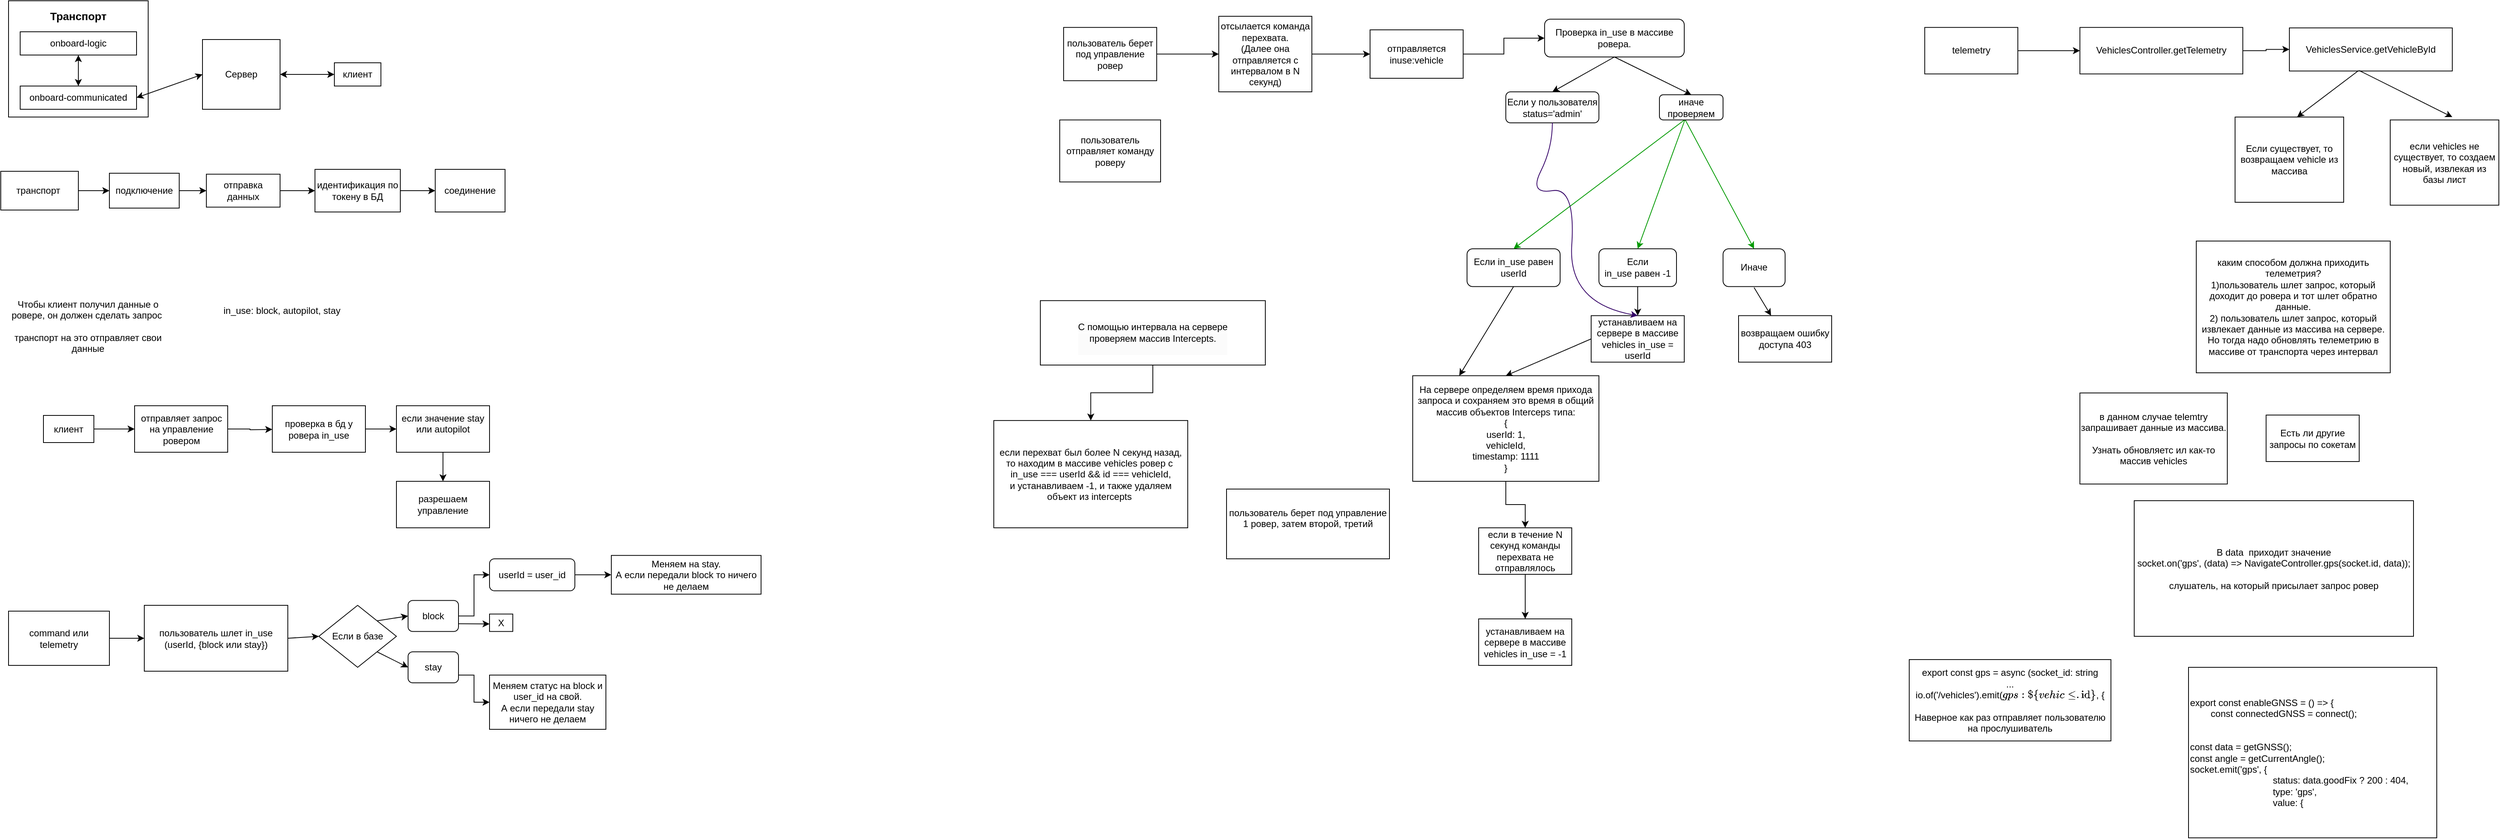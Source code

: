 <mxfile version="24.2.1" type="github">
  <diagram name="Страница — 1" id="PDdaQzykBOreic6AAFiH">
    <mxGraphModel dx="1593" dy="870" grid="1" gridSize="10" guides="1" tooltips="1" connect="1" arrows="1" fold="1" page="1" pageScale="1" pageWidth="827" pageHeight="1169" math="0" shadow="0">
      <root>
        <mxCell id="0" />
        <mxCell id="1" parent="0" />
        <mxCell id="KFAvze0ehvl6uoNBKwx2-3" value="" style="rounded=0;whiteSpace=wrap;html=1;" parent="1" vertex="1">
          <mxGeometry x="50" y="20" width="180" height="150" as="geometry" />
        </mxCell>
        <mxCell id="KFAvze0ehvl6uoNBKwx2-1" value="onboard-logic" style="rounded=0;whiteSpace=wrap;html=1;" parent="1" vertex="1">
          <mxGeometry x="65" y="60" width="150" height="30" as="geometry" />
        </mxCell>
        <mxCell id="KFAvze0ehvl6uoNBKwx2-2" value="onboard-communicated" style="rounded=0;whiteSpace=wrap;html=1;" parent="1" vertex="1">
          <mxGeometry x="65" y="130" width="150" height="30" as="geometry" />
        </mxCell>
        <mxCell id="KFAvze0ehvl6uoNBKwx2-5" value="" style="endArrow=classic;startArrow=classic;html=1;rounded=0;entryX=0.5;entryY=1;entryDx=0;entryDy=0;exitX=0.5;exitY=0;exitDx=0;exitDy=0;" parent="1" source="KFAvze0ehvl6uoNBKwx2-2" target="KFAvze0ehvl6uoNBKwx2-1" edge="1">
          <mxGeometry width="50" height="50" relative="1" as="geometry">
            <mxPoint x="360" y="230" as="sourcePoint" />
            <mxPoint x="410" y="180" as="targetPoint" />
          </mxGeometry>
        </mxCell>
        <mxCell id="KFAvze0ehvl6uoNBKwx2-7" value="Сервер" style="rounded=0;whiteSpace=wrap;html=1;" parent="1" vertex="1">
          <mxGeometry x="300" y="70" width="100" height="90" as="geometry" />
        </mxCell>
        <mxCell id="KFAvze0ehvl6uoNBKwx2-8" value="клиент" style="whiteSpace=wrap;html=1;rounded=0;" parent="1" vertex="1">
          <mxGeometry x="470" y="100" width="60" height="30" as="geometry" />
        </mxCell>
        <mxCell id="KFAvze0ehvl6uoNBKwx2-11" value="" style="endArrow=classic;startArrow=classic;html=1;rounded=0;entryX=0;entryY=0.5;entryDx=0;entryDy=0;exitX=1;exitY=0.5;exitDx=0;exitDy=0;" parent="1" source="KFAvze0ehvl6uoNBKwx2-7" target="KFAvze0ehvl6uoNBKwx2-8" edge="1">
          <mxGeometry width="50" height="50" relative="1" as="geometry">
            <mxPoint x="360" y="230" as="sourcePoint" />
            <mxPoint x="410" y="180" as="targetPoint" />
          </mxGeometry>
        </mxCell>
        <mxCell id="KFAvze0ehvl6uoNBKwx2-12" value="" style="endArrow=classic;startArrow=classic;html=1;rounded=0;exitX=1;exitY=0.5;exitDx=0;exitDy=0;entryX=0;entryY=0.5;entryDx=0;entryDy=0;" parent="1" source="KFAvze0ehvl6uoNBKwx2-2" target="KFAvze0ehvl6uoNBKwx2-7" edge="1">
          <mxGeometry width="50" height="50" relative="1" as="geometry">
            <mxPoint x="360" y="230" as="sourcePoint" />
            <mxPoint x="410" y="180" as="targetPoint" />
          </mxGeometry>
        </mxCell>
        <mxCell id="KFAvze0ehvl6uoNBKwx2-16" value="" style="edgeStyle=orthogonalEdgeStyle;rounded=0;orthogonalLoop=1;jettySize=auto;html=1;" parent="1" source="KFAvze0ehvl6uoNBKwx2-13" target="KFAvze0ehvl6uoNBKwx2-15" edge="1">
          <mxGeometry relative="1" as="geometry" />
        </mxCell>
        <mxCell id="KFAvze0ehvl6uoNBKwx2-13" value="транспорт&amp;nbsp;" style="rounded=0;whiteSpace=wrap;html=1;" parent="1" vertex="1">
          <mxGeometry x="40" y="240" width="100" height="50" as="geometry" />
        </mxCell>
        <mxCell id="KFAvze0ehvl6uoNBKwx2-14" value="Транспорт" style="text;html=1;align=center;verticalAlign=middle;whiteSpace=wrap;rounded=0;fontStyle=1;fontSize=14;" parent="1" vertex="1">
          <mxGeometry x="105" y="25" width="70" height="30" as="geometry" />
        </mxCell>
        <mxCell id="KFAvze0ehvl6uoNBKwx2-18" value="" style="edgeStyle=orthogonalEdgeStyle;rounded=0;orthogonalLoop=1;jettySize=auto;html=1;" parent="1" source="KFAvze0ehvl6uoNBKwx2-15" target="KFAvze0ehvl6uoNBKwx2-17" edge="1">
          <mxGeometry relative="1" as="geometry" />
        </mxCell>
        <mxCell id="KFAvze0ehvl6uoNBKwx2-15" value="подключение" style="whiteSpace=wrap;html=1;rounded=0;" parent="1" vertex="1">
          <mxGeometry x="180" y="242.5" width="90" height="45" as="geometry" />
        </mxCell>
        <mxCell id="KFAvze0ehvl6uoNBKwx2-20" value="" style="edgeStyle=orthogonalEdgeStyle;rounded=0;orthogonalLoop=1;jettySize=auto;html=1;" parent="1" source="KFAvze0ehvl6uoNBKwx2-17" target="KFAvze0ehvl6uoNBKwx2-19" edge="1">
          <mxGeometry relative="1" as="geometry" />
        </mxCell>
        <mxCell id="KFAvze0ehvl6uoNBKwx2-17" value="отправка данных" style="whiteSpace=wrap;html=1;rounded=0;" parent="1" vertex="1">
          <mxGeometry x="305" y="243.75" width="95" height="42.5" as="geometry" />
        </mxCell>
        <mxCell id="KFAvze0ehvl6uoNBKwx2-22" value="" style="edgeStyle=orthogonalEdgeStyle;rounded=0;orthogonalLoop=1;jettySize=auto;html=1;" parent="1" source="KFAvze0ehvl6uoNBKwx2-19" target="KFAvze0ehvl6uoNBKwx2-21" edge="1">
          <mxGeometry relative="1" as="geometry" />
        </mxCell>
        <mxCell id="KFAvze0ehvl6uoNBKwx2-19" value="идентификация по токену в БД" style="whiteSpace=wrap;html=1;rounded=0;" parent="1" vertex="1">
          <mxGeometry x="445" y="237.5" width="110" height="55" as="geometry" />
        </mxCell>
        <mxCell id="KFAvze0ehvl6uoNBKwx2-21" value="соединение" style="whiteSpace=wrap;html=1;rounded=0;" parent="1" vertex="1">
          <mxGeometry x="600" y="237.5" width="90" height="55" as="geometry" />
        </mxCell>
        <mxCell id="KFAvze0ehvl6uoNBKwx2-24" value="Чтобы клиент получил данные о ровере, он должен сделать запрос&amp;nbsp;&lt;div&gt;&lt;br&gt;&lt;/div&gt;&lt;div&gt;транспорт на это отправляет свои данные&lt;/div&gt;" style="text;html=1;align=center;verticalAlign=middle;whiteSpace=wrap;rounded=0;" parent="1" vertex="1">
          <mxGeometry x="40" y="390" width="225" height="100" as="geometry" />
        </mxCell>
        <mxCell id="KFAvze0ehvl6uoNBKwx2-27" value="in_use: block, autopilot, stay" style="text;html=1;align=center;verticalAlign=middle;whiteSpace=wrap;rounded=0;" parent="1" vertex="1">
          <mxGeometry x="280" y="400" width="245" height="40" as="geometry" />
        </mxCell>
        <mxCell id="KFAvze0ehvl6uoNBKwx2-32" value="" style="edgeStyle=orthogonalEdgeStyle;rounded=0;orthogonalLoop=1;jettySize=auto;html=1;" parent="1" source="KFAvze0ehvl6uoNBKwx2-30" target="KFAvze0ehvl6uoNBKwx2-31" edge="1">
          <mxGeometry relative="1" as="geometry" />
        </mxCell>
        <mxCell id="KFAvze0ehvl6uoNBKwx2-30" value="клиент" style="rounded=0;whiteSpace=wrap;html=1;" parent="1" vertex="1">
          <mxGeometry x="95" y="555" width="65" height="35" as="geometry" />
        </mxCell>
        <mxCell id="KFAvze0ehvl6uoNBKwx2-36" value="" style="edgeStyle=orthogonalEdgeStyle;rounded=0;orthogonalLoop=1;jettySize=auto;html=1;" parent="1" source="KFAvze0ehvl6uoNBKwx2-31" edge="1">
          <mxGeometry relative="1" as="geometry">
            <mxPoint x="390" y="573" as="targetPoint" />
          </mxGeometry>
        </mxCell>
        <mxCell id="KFAvze0ehvl6uoNBKwx2-31" value="отправляет запрос на управление ровером" style="whiteSpace=wrap;html=1;rounded=0;" parent="1" vertex="1">
          <mxGeometry x="212.5" y="542.5" width="120" height="60" as="geometry" />
        </mxCell>
        <mxCell id="KFAvze0ehvl6uoNBKwx2-38" value="" style="edgeStyle=orthogonalEdgeStyle;rounded=0;orthogonalLoop=1;jettySize=auto;html=1;" parent="1" source="KFAvze0ehvl6uoNBKwx2-37" edge="1">
          <mxGeometry relative="1" as="geometry">
            <mxPoint x="550" y="572.5" as="targetPoint" />
          </mxGeometry>
        </mxCell>
        <mxCell id="KFAvze0ehvl6uoNBKwx2-37" value="проверка в бд у ровера in_use" style="whiteSpace=wrap;html=1;rounded=0;" parent="1" vertex="1">
          <mxGeometry x="390" y="542.5" width="120" height="60" as="geometry" />
        </mxCell>
        <mxCell id="KFAvze0ehvl6uoNBKwx2-41" value="" style="edgeStyle=orthogonalEdgeStyle;rounded=0;orthogonalLoop=1;jettySize=auto;html=1;" parent="1" source="KFAvze0ehvl6uoNBKwx2-39" target="KFAvze0ehvl6uoNBKwx2-40" edge="1">
          <mxGeometry relative="1" as="geometry" />
        </mxCell>
        <mxCell id="KFAvze0ehvl6uoNBKwx2-39" value="&#xa;&lt;span style=&quot;color: rgb(0, 0, 0); font-family: Helvetica; font-size: 12px; font-style: normal; font-variant-ligatures: normal; font-variant-caps: normal; font-weight: 400; letter-spacing: normal; orphans: 2; text-align: center; text-indent: 0px; text-transform: none; widows: 2; word-spacing: 0px; -webkit-text-stroke-width: 0px; white-space: normal; background-color: rgb(251, 251, 251); text-decoration-thickness: initial; text-decoration-style: initial; text-decoration-color: initial; display: inline !important; float: none;&quot;&gt;если значение stay или autopilot&lt;/span&gt;&#xa;&#xa;" style="rounded=0;whiteSpace=wrap;html=1;" parent="1" vertex="1">
          <mxGeometry x="550" y="542.5" width="120" height="60" as="geometry" />
        </mxCell>
        <mxCell id="KFAvze0ehvl6uoNBKwx2-40" value="разрешаем управление" style="whiteSpace=wrap;html=1;rounded=0;" parent="1" vertex="1">
          <mxGeometry x="550" y="640" width="120" height="60" as="geometry" />
        </mxCell>
        <mxCell id="KFAvze0ehvl6uoNBKwx2-45" value="" style="edgeStyle=orthogonalEdgeStyle;rounded=0;orthogonalLoop=1;jettySize=auto;html=1;" parent="1" source="KFAvze0ehvl6uoNBKwx2-43" target="KFAvze0ehvl6uoNBKwx2-44" edge="1">
          <mxGeometry relative="1" as="geometry" />
        </mxCell>
        <mxCell id="KFAvze0ehvl6uoNBKwx2-43" value="command или telemetry" style="rounded=0;whiteSpace=wrap;html=1;" parent="1" vertex="1">
          <mxGeometry x="50" y="807.5" width="130" height="70" as="geometry" />
        </mxCell>
        <mxCell id="KFAvze0ehvl6uoNBKwx2-44" value="пользователь шлет in_use (userId, {block или stay})" style="whiteSpace=wrap;html=1;rounded=0;" parent="1" vertex="1">
          <mxGeometry x="225" y="800" width="185" height="85" as="geometry" />
        </mxCell>
        <mxCell id="KFAvze0ehvl6uoNBKwx2-47" value="stay" style="rounded=1;whiteSpace=wrap;html=1;" parent="1" vertex="1">
          <mxGeometry x="565" y="860" width="65" height="40" as="geometry" />
        </mxCell>
        <mxCell id="KFAvze0ehvl6uoNBKwx2-55" style="edgeStyle=orthogonalEdgeStyle;rounded=0;orthogonalLoop=1;jettySize=auto;html=1;entryX=0;entryY=0.5;entryDx=0;entryDy=0;" parent="1" source="KFAvze0ehvl6uoNBKwx2-48" target="KFAvze0ehvl6uoNBKwx2-62" edge="1">
          <mxGeometry relative="1" as="geometry">
            <mxPoint x="660" y="813.75" as="targetPoint" />
          </mxGeometry>
        </mxCell>
        <mxCell id="KFAvze0ehvl6uoNBKwx2-48" value="block" style="rounded=1;whiteSpace=wrap;html=1;" parent="1" vertex="1">
          <mxGeometry x="565" y="793.75" width="65" height="40" as="geometry" />
        </mxCell>
        <mxCell id="KFAvze0ehvl6uoNBKwx2-50" value="" style="endArrow=classic;html=1;rounded=0;entryX=0;entryY=0.5;entryDx=0;entryDy=0;exitX=1;exitY=0;exitDx=0;exitDy=0;" parent="1" source="KFAvze0ehvl6uoNBKwx2-60" target="KFAvze0ehvl6uoNBKwx2-48" edge="1">
          <mxGeometry width="50" height="50" relative="1" as="geometry">
            <mxPoint x="520" y="790" as="sourcePoint" />
            <mxPoint x="520" y="921.25" as="targetPoint" />
          </mxGeometry>
        </mxCell>
        <mxCell id="KFAvze0ehvl6uoNBKwx2-51" value="" style="endArrow=classic;html=1;rounded=0;entryX=0;entryY=0.5;entryDx=0;entryDy=0;exitX=1;exitY=1;exitDx=0;exitDy=0;" parent="1" source="KFAvze0ehvl6uoNBKwx2-60" target="KFAvze0ehvl6uoNBKwx2-47" edge="1">
          <mxGeometry width="50" height="50" relative="1" as="geometry">
            <mxPoint x="530" y="841.25" as="sourcePoint" />
            <mxPoint x="575" y="824.25" as="targetPoint" />
          </mxGeometry>
        </mxCell>
        <mxCell id="KFAvze0ehvl6uoNBKwx2-57" value="Меняем статус на block и user_id на свой.&lt;div&gt;А если передали stay ничего не делаем&lt;/div&gt;" style="rounded=0;whiteSpace=wrap;html=1;" parent="1" vertex="1">
          <mxGeometry x="670" y="890" width="150" height="70" as="geometry" />
        </mxCell>
        <mxCell id="KFAvze0ehvl6uoNBKwx2-58" style="edgeStyle=orthogonalEdgeStyle;rounded=0;orthogonalLoop=1;jettySize=auto;html=1;entryX=0;entryY=0.5;entryDx=0;entryDy=0;exitX=1;exitY=0.75;exitDx=0;exitDy=0;" parent="1" source="KFAvze0ehvl6uoNBKwx2-47" target="KFAvze0ehvl6uoNBKwx2-57" edge="1">
          <mxGeometry relative="1" as="geometry">
            <mxPoint x="710" y="880" as="sourcePoint" />
          </mxGeometry>
        </mxCell>
        <mxCell id="KFAvze0ehvl6uoNBKwx2-60" value="Если в базе" style="rhombus;whiteSpace=wrap;html=1;" parent="1" vertex="1">
          <mxGeometry x="450" y="800" width="100" height="80" as="geometry" />
        </mxCell>
        <mxCell id="KFAvze0ehvl6uoNBKwx2-61" value="" style="endArrow=classic;html=1;rounded=0;exitX=1;exitY=0.5;exitDx=0;exitDy=0;entryX=0;entryY=0.5;entryDx=0;entryDy=0;" parent="1" source="KFAvze0ehvl6uoNBKwx2-44" target="KFAvze0ehvl6uoNBKwx2-60" edge="1">
          <mxGeometry width="50" height="50" relative="1" as="geometry">
            <mxPoint x="500" y="880" as="sourcePoint" />
            <mxPoint x="550" y="830" as="targetPoint" />
          </mxGeometry>
        </mxCell>
        <mxCell id="KFAvze0ehvl6uoNBKwx2-72" value="" style="edgeStyle=orthogonalEdgeStyle;rounded=0;orthogonalLoop=1;jettySize=auto;html=1;" parent="1" source="KFAvze0ehvl6uoNBKwx2-62" target="KFAvze0ehvl6uoNBKwx2-71" edge="1">
          <mxGeometry relative="1" as="geometry" />
        </mxCell>
        <mxCell id="KFAvze0ehvl6uoNBKwx2-62" value="userId = user_id" style="rounded=1;whiteSpace=wrap;html=1;" parent="1" vertex="1">
          <mxGeometry x="670" y="740" width="110" height="41.25" as="geometry" />
        </mxCell>
        <mxCell id="KFAvze0ehvl6uoNBKwx2-67" value="" style="endArrow=classic;html=1;rounded=0;exitX=1;exitY=0.75;exitDx=0;exitDy=0;" parent="1" source="KFAvze0ehvl6uoNBKwx2-48" edge="1">
          <mxGeometry width="50" height="50" relative="1" as="geometry">
            <mxPoint x="500" y="880" as="sourcePoint" />
            <mxPoint x="670" y="824" as="targetPoint" />
          </mxGeometry>
        </mxCell>
        <mxCell id="KFAvze0ehvl6uoNBKwx2-68" value="X" style="rounded=0;whiteSpace=wrap;html=1;" parent="1" vertex="1">
          <mxGeometry x="670" y="811.25" width="30" height="22.5" as="geometry" />
        </mxCell>
        <mxCell id="KFAvze0ehvl6uoNBKwx2-71" value="Меняем на stay.&lt;div&gt;А если передали block то ничего не делаем&lt;/div&gt;" style="rounded=0;whiteSpace=wrap;html=1;" parent="1" vertex="1">
          <mxGeometry x="827" y="735.63" width="193" height="50" as="geometry" />
        </mxCell>
        <mxCell id="9auZhLa56EZGkthZAqke-3" value="" style="edgeStyle=orthogonalEdgeStyle;rounded=0;orthogonalLoop=1;jettySize=auto;html=1;entryX=0;entryY=0.5;entryDx=0;entryDy=0;" parent="1" source="9auZhLa56EZGkthZAqke-1" target="9auZhLa56EZGkthZAqke-12" edge="1">
          <mxGeometry relative="1" as="geometry">
            <mxPoint x="1560" y="32.5" as="targetPoint" />
          </mxGeometry>
        </mxCell>
        <mxCell id="9auZhLa56EZGkthZAqke-1" value="пользователь берет под управление ровер" style="rounded=0;whiteSpace=wrap;html=1;" parent="1" vertex="1">
          <mxGeometry x="1410" y="54.38" width="120" height="68.75" as="geometry" />
        </mxCell>
        <mxCell id="9auZhLa56EZGkthZAqke-5" value="" style="edgeStyle=orthogonalEdgeStyle;rounded=0;orthogonalLoop=1;jettySize=auto;html=1;" parent="1" source="9auZhLa56EZGkthZAqke-2" target="9auZhLa56EZGkthZAqke-15" edge="1">
          <mxGeometry relative="1" as="geometry">
            <mxPoint x="1970" y="88.5" as="targetPoint" />
          </mxGeometry>
        </mxCell>
        <mxCell id="9auZhLa56EZGkthZAqke-2" value="отправляется inuse:vehicle" style="whiteSpace=wrap;html=1;rounded=0;" parent="1" vertex="1">
          <mxGeometry x="1805" y="57.5" width="120" height="62.5" as="geometry" />
        </mxCell>
        <mxCell id="9auZhLa56EZGkthZAqke-12" value="отсылается команда перехвата.&lt;div&gt;(Далее она отправляется с интервалом&amp;nbsp;&lt;span style=&quot;background-color: initial;&quot;&gt;в N секунд&lt;/span&gt;&lt;span style=&quot;background-color: initial;&quot;&gt;)&lt;/span&gt;&lt;/div&gt;" style="rounded=0;whiteSpace=wrap;html=1;" parent="1" vertex="1">
          <mxGeometry x="1610" y="40" width="120" height="97.5" as="geometry" />
        </mxCell>
        <mxCell id="9auZhLa56EZGkthZAqke-14" value="" style="endArrow=classic;html=1;rounded=0;exitX=1;exitY=0.5;exitDx=0;exitDy=0;entryX=0;entryY=0.5;entryDx=0;entryDy=0;" parent="1" source="9auZhLa56EZGkthZAqke-12" target="9auZhLa56EZGkthZAqke-2" edge="1">
          <mxGeometry width="50" height="50" relative="1" as="geometry">
            <mxPoint x="1920" y="342.5" as="sourcePoint" />
            <mxPoint x="1970" y="292.5" as="targetPoint" />
          </mxGeometry>
        </mxCell>
        <mxCell id="9auZhLa56EZGkthZAqke-15" value="Проверка in_use в массиве ровера." style="rounded=1;whiteSpace=wrap;html=1;" parent="1" vertex="1">
          <mxGeometry x="2030" y="43.75" width="180" height="48.75" as="geometry" />
        </mxCell>
        <mxCell id="9auZhLa56EZGkthZAqke-16" value="Иначе" style="rounded=1;whiteSpace=wrap;html=1;" parent="1" vertex="1">
          <mxGeometry x="2260" y="340" width="80" height="48.75" as="geometry" />
        </mxCell>
        <mxCell id="9auZhLa56EZGkthZAqke-17" value="Если in_use равен userId" style="rounded=1;whiteSpace=wrap;html=1;" parent="1" vertex="1">
          <mxGeometry x="1930" y="340" width="120" height="48.75" as="geometry" />
        </mxCell>
        <mxCell id="9auZhLa56EZGkthZAqke-18" value="Если in_use&amp;nbsp;равен -1" style="rounded=1;whiteSpace=wrap;html=1;" parent="1" vertex="1">
          <mxGeometry x="2100" y="340" width="100" height="48.75" as="geometry" />
        </mxCell>
        <mxCell id="9auZhLa56EZGkthZAqke-20" value="" style="endArrow=classic;html=1;rounded=0;entryX=0.5;entryY=0;entryDx=0;entryDy=0;exitX=0.402;exitY=0.985;exitDx=0;exitDy=0;exitPerimeter=0;strokeColor=#009900;" parent="1" source="9auZhLa56EZGkthZAqke-41" target="9auZhLa56EZGkthZAqke-18" edge="1">
          <mxGeometry width="50" height="50" relative="1" as="geometry">
            <mxPoint x="2130" y="270" as="sourcePoint" />
            <mxPoint x="1970" y="432.5" as="targetPoint" />
          </mxGeometry>
        </mxCell>
        <mxCell id="9auZhLa56EZGkthZAqke-21" value="" style="endArrow=classic;html=1;rounded=0;entryX=0.5;entryY=0;entryDx=0;entryDy=0;exitX=0.39;exitY=0.923;exitDx=0;exitDy=0;exitPerimeter=0;strokeColor=#009900;" parent="1" source="9auZhLa56EZGkthZAqke-41" target="9auZhLa56EZGkthZAqke-16" edge="1">
          <mxGeometry width="50" height="50" relative="1" as="geometry">
            <mxPoint x="2190" y="280" as="sourcePoint" />
            <mxPoint x="2140" y="302.5" as="targetPoint" />
          </mxGeometry>
        </mxCell>
        <mxCell id="9auZhLa56EZGkthZAqke-22" value="" style="endArrow=classic;html=1;rounded=0;entryX=0.5;entryY=0;entryDx=0;entryDy=0;exitX=0.402;exitY=0.985;exitDx=0;exitDy=0;exitPerimeter=0;strokeColor=#009900;" parent="1" source="9auZhLa56EZGkthZAqke-41" target="9auZhLa56EZGkthZAqke-17" edge="1">
          <mxGeometry width="50" height="50" relative="1" as="geometry">
            <mxPoint x="2060" y="280" as="sourcePoint" />
            <mxPoint x="2250" y="302.5" as="targetPoint" />
          </mxGeometry>
        </mxCell>
        <mxCell id="9auZhLa56EZGkthZAqke-24" value="" style="endArrow=classic;html=1;rounded=0;" parent="1" target="9auZhLa56EZGkthZAqke-25" edge="1">
          <mxGeometry width="50" height="50" relative="1" as="geometry">
            <mxPoint x="2300" y="390" as="sourcePoint" />
            <mxPoint x="2300" y="460" as="targetPoint" />
          </mxGeometry>
        </mxCell>
        <mxCell id="9auZhLa56EZGkthZAqke-25" value="возвращаем ошибку доступа 403" style="rounded=0;whiteSpace=wrap;html=1;" parent="1" vertex="1">
          <mxGeometry x="2280" y="426.25" width="120" height="60" as="geometry" />
        </mxCell>
        <mxCell id="9auZhLa56EZGkthZAqke-26" value="" style="endArrow=classic;html=1;rounded=0;" parent="1" target="9auZhLa56EZGkthZAqke-27" edge="1">
          <mxGeometry width="50" height="50" relative="1" as="geometry">
            <mxPoint x="2150" y="388.75" as="sourcePoint" />
            <mxPoint x="2150" y="458.75" as="targetPoint" />
          </mxGeometry>
        </mxCell>
        <mxCell id="9auZhLa56EZGkthZAqke-27" value="устанавливаем на сервере в массиве vehicles in_use = userId" style="rounded=0;whiteSpace=wrap;html=1;" parent="1" vertex="1">
          <mxGeometry x="2090" y="426.25" width="120" height="60" as="geometry" />
        </mxCell>
        <mxCell id="9auZhLa56EZGkthZAqke-29" value="" style="endArrow=classic;html=1;rounded=0;exitX=0;exitY=0.5;exitDx=0;exitDy=0;entryX=0.5;entryY=0;entryDx=0;entryDy=0;" parent="1" source="9auZhLa56EZGkthZAqke-27" target="9auZhLa56EZGkthZAqke-46" edge="1">
          <mxGeometry width="50" height="50" relative="1" as="geometry">
            <mxPoint x="1990" y="490" as="sourcePoint" />
            <mxPoint x="2038.611" y="502.5" as="targetPoint" />
          </mxGeometry>
        </mxCell>
        <mxCell id="9auZhLa56EZGkthZAqke-33" value="" style="edgeStyle=orthogonalEdgeStyle;rounded=0;orthogonalLoop=1;jettySize=auto;html=1;exitX=0.5;exitY=1;exitDx=0;exitDy=0;" parent="1" source="9auZhLa56EZGkthZAqke-46" target="9auZhLa56EZGkthZAqke-32" edge="1">
          <mxGeometry relative="1" as="geometry">
            <mxPoint x="1990" y="590" as="sourcePoint" />
          </mxGeometry>
        </mxCell>
        <mxCell id="9auZhLa56EZGkthZAqke-31" value="" style="endArrow=classic;html=1;rounded=0;exitX=0.5;exitY=1;exitDx=0;exitDy=0;entryX=0.25;entryY=0;entryDx=0;entryDy=0;" parent="1" source="9auZhLa56EZGkthZAqke-17" target="9auZhLa56EZGkthZAqke-46" edge="1">
          <mxGeometry width="50" height="50" relative="1" as="geometry">
            <mxPoint x="2100" y="466" as="sourcePoint" />
            <mxPoint x="1960" y="470" as="targetPoint" />
          </mxGeometry>
        </mxCell>
        <mxCell id="9auZhLa56EZGkthZAqke-35" value="" style="edgeStyle=orthogonalEdgeStyle;rounded=0;orthogonalLoop=1;jettySize=auto;html=1;entryX=0.5;entryY=0;entryDx=0;entryDy=0;" parent="1" source="9auZhLa56EZGkthZAqke-32" target="9auZhLa56EZGkthZAqke-34" edge="1">
          <mxGeometry relative="1" as="geometry">
            <mxPoint x="1990" y="820" as="targetPoint" />
          </mxGeometry>
        </mxCell>
        <mxCell id="9auZhLa56EZGkthZAqke-32" value="если в течение N секунд команды перехвата не отправлялось" style="whiteSpace=wrap;html=1;rounded=0;" parent="1" vertex="1">
          <mxGeometry x="1945" y="700" width="120" height="60" as="geometry" />
        </mxCell>
        <mxCell id="9auZhLa56EZGkthZAqke-34" value="устанавливаем на сервере в массиве vehicles in_use = -1" style="whiteSpace=wrap;html=1;rounded=0;" parent="1" vertex="1">
          <mxGeometry x="1945" y="817.5" width="120" height="60" as="geometry" />
        </mxCell>
        <mxCell id="9auZhLa56EZGkthZAqke-40" value="Если у пользователя status=&#39;admin&#39;" style="rounded=1;whiteSpace=wrap;html=1;" parent="1" vertex="1">
          <mxGeometry x="1980" y="137.5" width="120" height="40" as="geometry" />
        </mxCell>
        <mxCell id="9auZhLa56EZGkthZAqke-41" value="иначе&lt;br&gt;проверяем" style="rounded=1;whiteSpace=wrap;html=1;" parent="1" vertex="1">
          <mxGeometry x="2178" y="141.25" width="82" height="32.5" as="geometry" />
        </mxCell>
        <mxCell id="9auZhLa56EZGkthZAqke-42" value="" style="curved=1;endArrow=classic;html=1;rounded=0;exitX=0.5;exitY=1;exitDx=0;exitDy=0;entryX=0.5;entryY=0;entryDx=0;entryDy=0;strokeColor=#330066;" parent="1" source="9auZhLa56EZGkthZAqke-40" target="9auZhLa56EZGkthZAqke-27" edge="1">
          <mxGeometry width="50" height="50" relative="1" as="geometry">
            <mxPoint x="2120" y="250" as="sourcePoint" />
            <mxPoint x="2170" y="200" as="targetPoint" />
            <Array as="points">
              <mxPoint x="2040" y="210" />
              <mxPoint x="2010" y="270" />
              <mxPoint x="2070" y="260" />
              <mxPoint x="2060" y="410" />
            </Array>
          </mxGeometry>
        </mxCell>
        <mxCell id="9auZhLa56EZGkthZAqke-43" value="" style="endArrow=classic;html=1;rounded=0;entryX=0.5;entryY=0;entryDx=0;entryDy=0;" parent="1" target="9auZhLa56EZGkthZAqke-41" edge="1">
          <mxGeometry width="50" height="50" relative="1" as="geometry">
            <mxPoint x="2120" y="92.5" as="sourcePoint" />
            <mxPoint x="2140" y="162.5" as="targetPoint" />
          </mxGeometry>
        </mxCell>
        <mxCell id="9auZhLa56EZGkthZAqke-44" value="" style="endArrow=classic;html=1;rounded=0;entryX=0.5;entryY=0;entryDx=0;entryDy=0;exitX=0.5;exitY=1;exitDx=0;exitDy=0;" parent="1" source="9auZhLa56EZGkthZAqke-15" target="9auZhLa56EZGkthZAqke-40" edge="1">
          <mxGeometry width="50" height="50" relative="1" as="geometry">
            <mxPoint x="2130" y="102.5" as="sourcePoint" />
            <mxPoint x="2229" y="151" as="targetPoint" />
          </mxGeometry>
        </mxCell>
        <mxCell id="9auZhLa56EZGkthZAqke-45" value="пользователь отправляет команду роверу" style="rounded=0;whiteSpace=wrap;html=1;" parent="1" vertex="1">
          <mxGeometry x="1405" y="173.75" width="130" height="80" as="geometry" />
        </mxCell>
        <mxCell id="9auZhLa56EZGkthZAqke-46" value="&lt;div&gt;На сервере определяем время прихода запроса и сохраняем это время в общий массив объектов Interceps типа:&lt;/div&gt;&lt;div&gt;&lt;div&gt;{&lt;/div&gt;&lt;div&gt;userId: 1,&lt;/div&gt;&lt;div&gt;vehicleId,&lt;/div&gt;&lt;div&gt;timestamp: 1111&lt;/div&gt;&lt;div&gt;}&lt;/div&gt;&lt;/div&gt;" style="rounded=0;whiteSpace=wrap;html=1;" parent="1" vertex="1">
          <mxGeometry x="1860" y="503.75" width="240" height="136.25" as="geometry" />
        </mxCell>
        <mxCell id="9auZhLa56EZGkthZAqke-51" value="" style="edgeStyle=orthogonalEdgeStyle;rounded=0;orthogonalLoop=1;jettySize=auto;html=1;" parent="1" source="9auZhLa56EZGkthZAqke-48" target="9auZhLa56EZGkthZAqke-50" edge="1">
          <mxGeometry relative="1" as="geometry" />
        </mxCell>
        <mxCell id="9auZhLa56EZGkthZAqke-48" value="&lt;br&gt;&lt;span style=&quot;color: rgb(0, 0, 0); font-family: Helvetica; font-size: 12px; font-style: normal; font-variant-ligatures: normal; font-variant-caps: normal; font-weight: 400; letter-spacing: normal; orphans: 2; text-indent: 0px; text-transform: none; widows: 2; word-spacing: 0px; -webkit-text-stroke-width: 0px; white-space: normal; text-decoration-thickness: initial; text-decoration-style: initial; text-decoration-color: initial; text-align: center; background-color: rgb(251, 251, 251); float: none; display: inline !important;&quot;&gt;С помощью интервала на сервере&lt;/span&gt;&lt;div style=&quot;color: rgb(0, 0, 0); font-family: Helvetica; font-size: 12px; font-style: normal; font-variant-ligatures: normal; font-variant-caps: normal; font-weight: 400; letter-spacing: normal; orphans: 2; text-indent: 0px; text-transform: none; widows: 2; word-spacing: 0px; -webkit-text-stroke-width: 0px; white-space: normal; text-decoration-thickness: initial; text-decoration-style: initial; text-decoration-color: initial; text-align: center; background-color: rgb(251, 251, 251);&quot;&gt;проверяем массив&amp;nbsp;&lt;span style=&quot;background-color: initial;&quot;&gt;Intercepts.&lt;/span&gt;&lt;/div&gt;&lt;div style=&quot;color: rgb(0, 0, 0); font-family: Helvetica; font-size: 12px; font-style: normal; font-variant-ligatures: normal; font-variant-caps: normal; font-weight: 400; letter-spacing: normal; orphans: 2; text-indent: 0px; text-transform: none; widows: 2; word-spacing: 0px; -webkit-text-stroke-width: 0px; white-space: normal; text-decoration-thickness: initial; text-decoration-style: initial; text-decoration-color: initial; text-align: center; background-color: rgb(251, 251, 251);&quot;&gt;&lt;span style=&quot;background-color: initial;&quot;&gt;&lt;br&gt;&lt;/span&gt;&lt;/div&gt;" style="rounded=0;whiteSpace=wrap;html=1;" parent="1" vertex="1">
          <mxGeometry x="1380" y="406.87" width="290" height="83.13" as="geometry" />
        </mxCell>
        <mxCell id="9auZhLa56EZGkthZAqke-50" value="если перехват был более N секунд назад, то находим в массиве vehicles ровер с&amp;nbsp;&lt;div&gt;in_use === userId &amp;amp;&amp;amp; id === vehicleId,&lt;/div&gt;&lt;div&gt;и устанавливаем -1, и также удаляем объект из intercepts&lt;span style=&quot;background-color: initial;&quot;&gt;&amp;nbsp;&lt;/span&gt;&lt;/div&gt;" style="whiteSpace=wrap;html=1;rounded=0;" parent="1" vertex="1">
          <mxGeometry x="1320" y="561.57" width="250" height="138.43" as="geometry" />
        </mxCell>
        <mxCell id="9auZhLa56EZGkthZAqke-52" value="пользователь берет под управление 1 ровер, затем второй, третий&lt;div&gt;&lt;br&gt;&lt;/div&gt;" style="rounded=0;whiteSpace=wrap;html=1;" parent="1" vertex="1">
          <mxGeometry x="1620" y="650" width="210" height="90" as="geometry" />
        </mxCell>
        <mxCell id="dFtadkcdsyIqLcSveW0u-3" value="" style="edgeStyle=orthogonalEdgeStyle;rounded=0;orthogonalLoop=1;jettySize=auto;html=1;" edge="1" parent="1" source="dFtadkcdsyIqLcSveW0u-1" target="dFtadkcdsyIqLcSveW0u-2">
          <mxGeometry relative="1" as="geometry" />
        </mxCell>
        <mxCell id="dFtadkcdsyIqLcSveW0u-1" value="telemetry" style="rounded=0;whiteSpace=wrap;html=1;" vertex="1" parent="1">
          <mxGeometry x="2520" y="54.38" width="120" height="60" as="geometry" />
        </mxCell>
        <mxCell id="dFtadkcdsyIqLcSveW0u-5" value="" style="edgeStyle=orthogonalEdgeStyle;rounded=0;orthogonalLoop=1;jettySize=auto;html=1;" edge="1" parent="1" source="dFtadkcdsyIqLcSveW0u-2" target="dFtadkcdsyIqLcSveW0u-4">
          <mxGeometry relative="1" as="geometry" />
        </mxCell>
        <mxCell id="dFtadkcdsyIqLcSveW0u-2" value="VehiclesController.getTelemetry" style="whiteSpace=wrap;html=1;rounded=0;" vertex="1" parent="1">
          <mxGeometry x="2720" y="54.38" width="210" height="60" as="geometry" />
        </mxCell>
        <mxCell id="dFtadkcdsyIqLcSveW0u-4" value="VehiclesService.getVehicleById" style="whiteSpace=wrap;html=1;rounded=0;" vertex="1" parent="1">
          <mxGeometry x="2990" y="55" width="210" height="55.62" as="geometry" />
        </mxCell>
        <mxCell id="dFtadkcdsyIqLcSveW0u-7" value="" style="endArrow=classic;html=1;rounded=0;exitX=0.425;exitY=0.989;exitDx=0;exitDy=0;exitPerimeter=0;" edge="1" parent="1" source="dFtadkcdsyIqLcSveW0u-4">
          <mxGeometry width="50" height="50" relative="1" as="geometry">
            <mxPoint x="3160" y="370" as="sourcePoint" />
            <mxPoint x="3000" y="170" as="targetPoint" />
          </mxGeometry>
        </mxCell>
        <mxCell id="dFtadkcdsyIqLcSveW0u-8" value="если vehicles не существует, то создаем новый, извлекая из базы лист" style="rounded=0;whiteSpace=wrap;html=1;" vertex="1" parent="1">
          <mxGeometry x="3120" y="173.75" width="140" height="110" as="geometry" />
        </mxCell>
        <mxCell id="dFtadkcdsyIqLcSveW0u-9" value="" style="endArrow=classic;html=1;rounded=0;" edge="1" parent="1">
          <mxGeometry width="50" height="50" relative="1" as="geometry">
            <mxPoint x="3080" y="110" as="sourcePoint" />
            <mxPoint x="3200" y="170" as="targetPoint" />
          </mxGeometry>
        </mxCell>
        <mxCell id="dFtadkcdsyIqLcSveW0u-16" value="Если существует, то возвращаем vehicle из массива" style="rounded=0;whiteSpace=wrap;html=1;" vertex="1" parent="1">
          <mxGeometry x="2920" y="170" width="140" height="110" as="geometry" />
        </mxCell>
        <mxCell id="dFtadkcdsyIqLcSveW0u-17" value="каким способом должна приходить телеметрия?&lt;div&gt;1)пользователь шлет запрос, который доходит до ровера и тот шлет обратно данные.&lt;/div&gt;&lt;div&gt;2) пользователь шлет запрос, который извлекает данные из массива на сервере.&lt;/div&gt;&lt;div&gt;Но тогда надо обновлять телеметрию в массиве от транспорта через интервал&lt;/div&gt;" style="rounded=0;whiteSpace=wrap;html=1;" vertex="1" parent="1">
          <mxGeometry x="2870" y="330" width="250" height="170" as="geometry" />
        </mxCell>
        <mxCell id="dFtadkcdsyIqLcSveW0u-18" value="в данном случае telemtry запрашивает данные из массива.&lt;div&gt;&lt;br&gt;&lt;/div&gt;&lt;div&gt;Узнать обновляетс ил как-то массив vehicles&lt;/div&gt;" style="rounded=0;whiteSpace=wrap;html=1;" vertex="1" parent="1">
          <mxGeometry x="2720" y="526" width="190" height="117.5" as="geometry" />
        </mxCell>
        <mxCell id="dFtadkcdsyIqLcSveW0u-19" value="Есть ли другие запросы по сокетам" style="rounded=0;whiteSpace=wrap;html=1;" vertex="1" parent="1">
          <mxGeometry x="2960" y="554.5" width="120" height="60" as="geometry" />
        </mxCell>
        <mxCell id="dFtadkcdsyIqLcSveW0u-21" value="&lt;div&gt;В data&amp;nbsp; приходит значение&lt;/div&gt;socket.on(&#39;gps&#39;, (data) =&amp;gt; NavigateController.gps(socket.id, data));&lt;div&gt;&lt;br&gt;&lt;/div&gt;&lt;div&gt;слушатель, на который присылает запрос ровер&lt;/div&gt;" style="rounded=0;whiteSpace=wrap;html=1;" vertex="1" parent="1">
          <mxGeometry x="2790" y="665" width="360" height="175" as="geometry" />
        </mxCell>
        <mxCell id="dFtadkcdsyIqLcSveW0u-22" value="&lt;div&gt;export const gps = async (socket_id: string&lt;br&gt;&lt;/div&gt;&lt;div&gt;...&lt;/div&gt;io.of(&#39;/vehicles&#39;).emit(`gps:${vehicle.id}`, {&lt;div&gt;&lt;br&gt;&lt;/div&gt;&lt;div&gt;Наверное как раз отправляет пользователю на прослушиватель&lt;/div&gt;" style="rounded=0;whiteSpace=wrap;html=1;" vertex="1" parent="1">
          <mxGeometry x="2500" y="870" width="260" height="105" as="geometry" />
        </mxCell>
        <mxCell id="dFtadkcdsyIqLcSveW0u-23" value="&lt;div&gt;export const enableGNSS = () =&amp;gt; {&lt;/div&gt;&lt;div&gt;&lt;span style=&quot;white-space: normal;&quot;&gt;&lt;span style=&quot;white-space:pre&quot;&gt;&#x9;&lt;/span&gt;const connectedGNSS = connect();&lt;/span&gt;&lt;/div&gt;&lt;div&gt;&lt;span style=&quot;white-space: normal;&quot;&gt;&lt;br&gt;&lt;/span&gt;&lt;/div&gt;&lt;div&gt;&lt;span style=&quot;white-space: normal;&quot;&gt;&lt;br&gt;&lt;/span&gt;&lt;/div&gt;&lt;div&gt;&lt;div style=&quot;&quot;&gt;const data = getGNSS();&lt;/div&gt;&lt;div style=&quot;&quot;&gt;const angle = getCurrentAngle();&lt;/div&gt;&lt;div style=&quot;&quot;&gt;socket.emit(&#39;gps&#39;, {&lt;/div&gt;&lt;div style=&quot;&quot;&gt;&lt;span style=&quot;white-space: normal;&quot;&gt;&lt;span style=&quot;white-space:pre&quot;&gt;&#x9;&#x9;&#x9;&#x9;&lt;/span&gt;status: data.goodFix ? 200 : 404,&lt;/span&gt;&lt;/div&gt;&lt;div style=&quot;&quot;&gt;&lt;span style=&quot;white-space: normal;&quot;&gt;&lt;span style=&quot;white-space:pre&quot;&gt;&#x9;&#x9;&#x9;&#x9;&lt;/span&gt;type: &#39;gps&#39;,&lt;/span&gt;&lt;/div&gt;&lt;div style=&quot;&quot;&gt;&lt;span style=&quot;white-space: normal;&quot;&gt;&lt;span style=&quot;white-space: pre;&quot;&gt;&#x9;&#x9;&#x9;&#x9;&lt;/span&gt;value: {&lt;/span&gt;&lt;/div&gt;&lt;/div&gt;" style="rounded=0;whiteSpace=wrap;html=1;align=left;" vertex="1" parent="1">
          <mxGeometry x="2860" y="880" width="320" height="220" as="geometry" />
        </mxCell>
      </root>
    </mxGraphModel>
  </diagram>
</mxfile>
